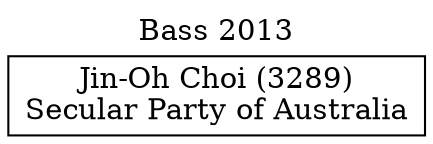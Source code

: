 // House preference flow
digraph "Jin-Oh Choi (3289)_Bass_2013" {
	graph [label="Bass 2013" labelloc=t mclimit=10]
	node [shape=box]
	"Jin-Oh Choi (3289)" [label="Jin-Oh Choi (3289)
Secular Party of Australia"]
}

